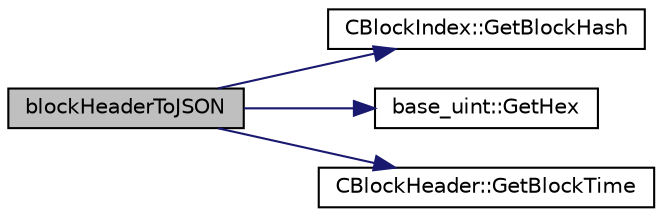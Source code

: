 digraph "blockHeaderToJSON"
{
  edge [fontname="Helvetica",fontsize="10",labelfontname="Helvetica",labelfontsize="10"];
  node [fontname="Helvetica",fontsize="10",shape=record];
  rankdir="LR";
  Node0 [label="blockHeaderToJSON",height=0.2,width=0.4,color="black", fillcolor="grey75", style="filled", fontcolor="black"];
  Node0 -> Node1 [color="midnightblue",fontsize="10",style="solid",fontname="Helvetica"];
  Node1 [label="CBlockIndex::GetBlockHash",height=0.2,width=0.4,color="black", fillcolor="white", style="filled",URL="$class_c_block_index.html#a98490a2788c65cdd6ae9002b004dd74c"];
  Node0 -> Node2 [color="midnightblue",fontsize="10",style="solid",fontname="Helvetica"];
  Node2 [label="base_uint::GetHex",height=0.2,width=0.4,color="black", fillcolor="white", style="filled",URL="$classbase__uint.html#ae5e7b7481de91ebead20eebd5d685441"];
  Node0 -> Node3 [color="midnightblue",fontsize="10",style="solid",fontname="Helvetica"];
  Node3 [label="CBlockHeader::GetBlockTime",height=0.2,width=0.4,color="black", fillcolor="white", style="filled",URL="$class_c_block_header.html#abad634d81d4c810390fa2080d79633e8"];
}
